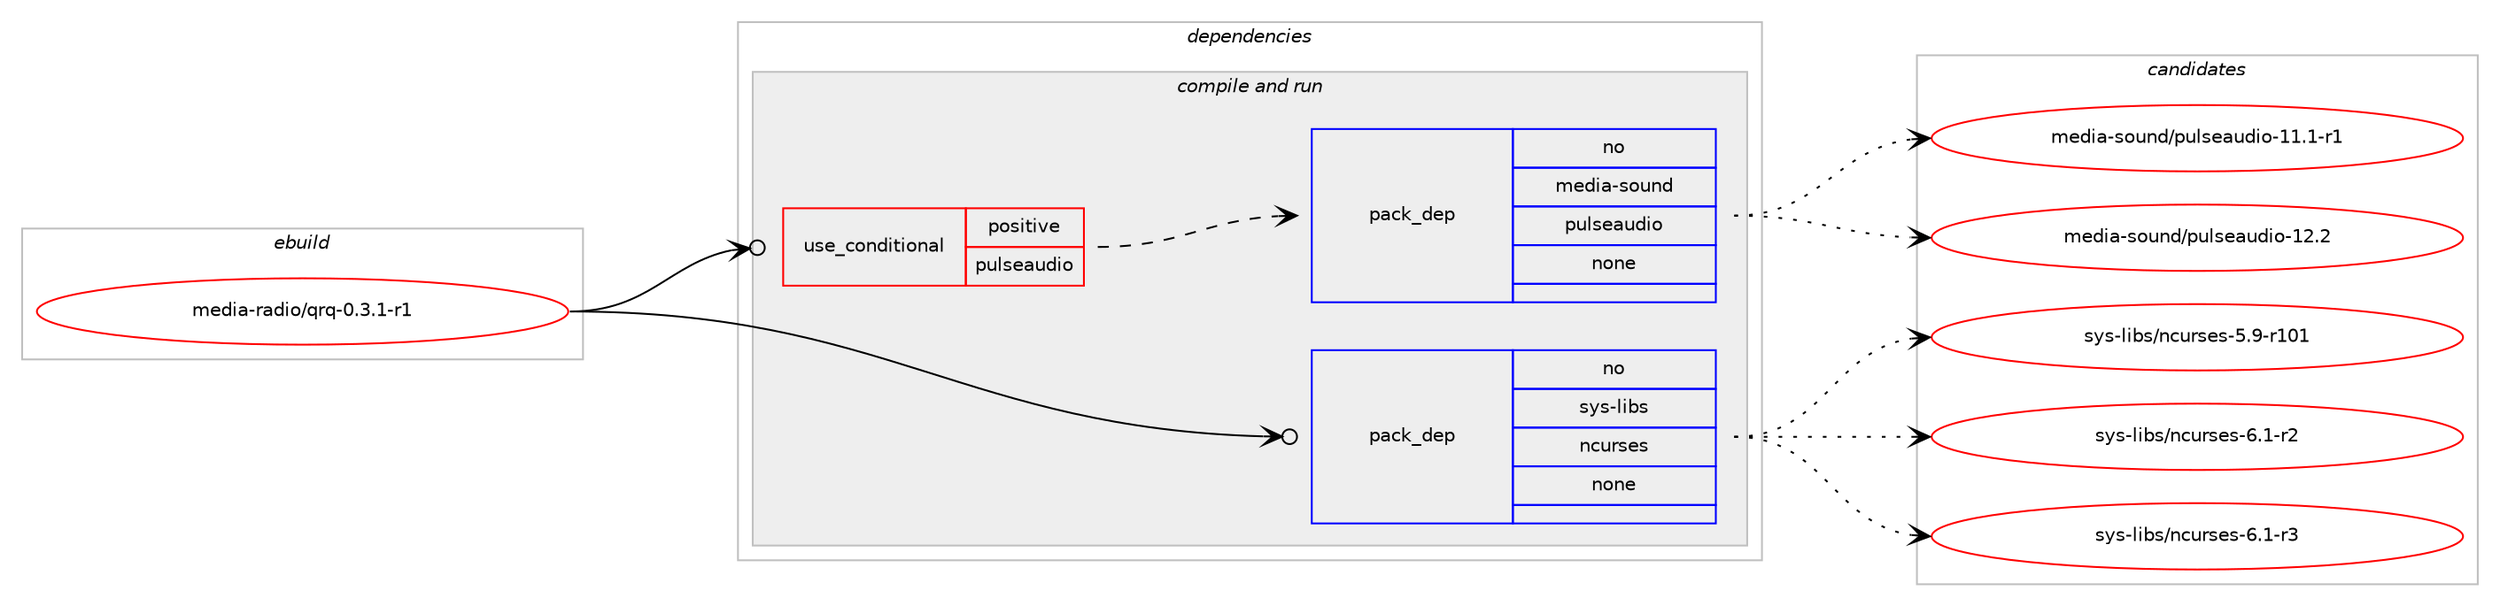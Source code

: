 digraph prolog {

# *************
# Graph options
# *************

newrank=true;
concentrate=true;
compound=true;
graph [rankdir=LR,fontname=Helvetica,fontsize=10,ranksep=1.5];#, ranksep=2.5, nodesep=0.2];
edge  [arrowhead=vee];
node  [fontname=Helvetica,fontsize=10];

# **********
# The ebuild
# **********

subgraph cluster_leftcol {
color=gray;
rank=same;
label=<<i>ebuild</i>>;
id [label="media-radio/qrq-0.3.1-r1", color=red, width=4, href="../media-radio/qrq-0.3.1-r1.svg"];
}

# ****************
# The dependencies
# ****************

subgraph cluster_midcol {
color=gray;
label=<<i>dependencies</i>>;
subgraph cluster_compile {
fillcolor="#eeeeee";
style=filled;
label=<<i>compile</i>>;
}
subgraph cluster_compileandrun {
fillcolor="#eeeeee";
style=filled;
label=<<i>compile and run</i>>;
subgraph cond871 {
dependency5665 [label=<<TABLE BORDER="0" CELLBORDER="1" CELLSPACING="0" CELLPADDING="4"><TR><TD ROWSPAN="3" CELLPADDING="10">use_conditional</TD></TR><TR><TD>positive</TD></TR><TR><TD>pulseaudio</TD></TR></TABLE>>, shape=none, color=red];
subgraph pack4651 {
dependency5666 [label=<<TABLE BORDER="0" CELLBORDER="1" CELLSPACING="0" CELLPADDING="4" WIDTH="220"><TR><TD ROWSPAN="6" CELLPADDING="30">pack_dep</TD></TR><TR><TD WIDTH="110">no</TD></TR><TR><TD>media-sound</TD></TR><TR><TD>pulseaudio</TD></TR><TR><TD>none</TD></TR><TR><TD></TD></TR></TABLE>>, shape=none, color=blue];
}
dependency5665:e -> dependency5666:w [weight=20,style="dashed",arrowhead="vee"];
}
id:e -> dependency5665:w [weight=20,style="solid",arrowhead="odotvee"];
subgraph pack4652 {
dependency5667 [label=<<TABLE BORDER="0" CELLBORDER="1" CELLSPACING="0" CELLPADDING="4" WIDTH="220"><TR><TD ROWSPAN="6" CELLPADDING="30">pack_dep</TD></TR><TR><TD WIDTH="110">no</TD></TR><TR><TD>sys-libs</TD></TR><TR><TD>ncurses</TD></TR><TR><TD>none</TD></TR><TR><TD></TD></TR></TABLE>>, shape=none, color=blue];
}
id:e -> dependency5667:w [weight=20,style="solid",arrowhead="odotvee"];
}
subgraph cluster_run {
fillcolor="#eeeeee";
style=filled;
label=<<i>run</i>>;
}
}

# **************
# The candidates
# **************

subgraph cluster_choices {
rank=same;
color=gray;
label=<<i>candidates</i>>;

subgraph choice4651 {
color=black;
nodesep=1;
choice1091011001059745115111117110100471121171081151019711710010511145494946494511449 [label="media-sound/pulseaudio-11.1-r1", color=red, width=4,href="../media-sound/pulseaudio-11.1-r1.svg"];
choice109101100105974511511111711010047112117108115101971171001051114549504650 [label="media-sound/pulseaudio-12.2", color=red, width=4,href="../media-sound/pulseaudio-12.2.svg"];
dependency5666:e -> choice1091011001059745115111117110100471121171081151019711710010511145494946494511449:w [style=dotted,weight="100"];
dependency5666:e -> choice109101100105974511511111711010047112117108115101971171001051114549504650:w [style=dotted,weight="100"];
}
subgraph choice4652 {
color=black;
nodesep=1;
choice115121115451081059811547110991171141151011154553465745114494849 [label="sys-libs/ncurses-5.9-r101", color=red, width=4,href="../sys-libs/ncurses-5.9-r101.svg"];
choice11512111545108105981154711099117114115101115455446494511450 [label="sys-libs/ncurses-6.1-r2", color=red, width=4,href="../sys-libs/ncurses-6.1-r2.svg"];
choice11512111545108105981154711099117114115101115455446494511451 [label="sys-libs/ncurses-6.1-r3", color=red, width=4,href="../sys-libs/ncurses-6.1-r3.svg"];
dependency5667:e -> choice115121115451081059811547110991171141151011154553465745114494849:w [style=dotted,weight="100"];
dependency5667:e -> choice11512111545108105981154711099117114115101115455446494511450:w [style=dotted,weight="100"];
dependency5667:e -> choice11512111545108105981154711099117114115101115455446494511451:w [style=dotted,weight="100"];
}
}

}
